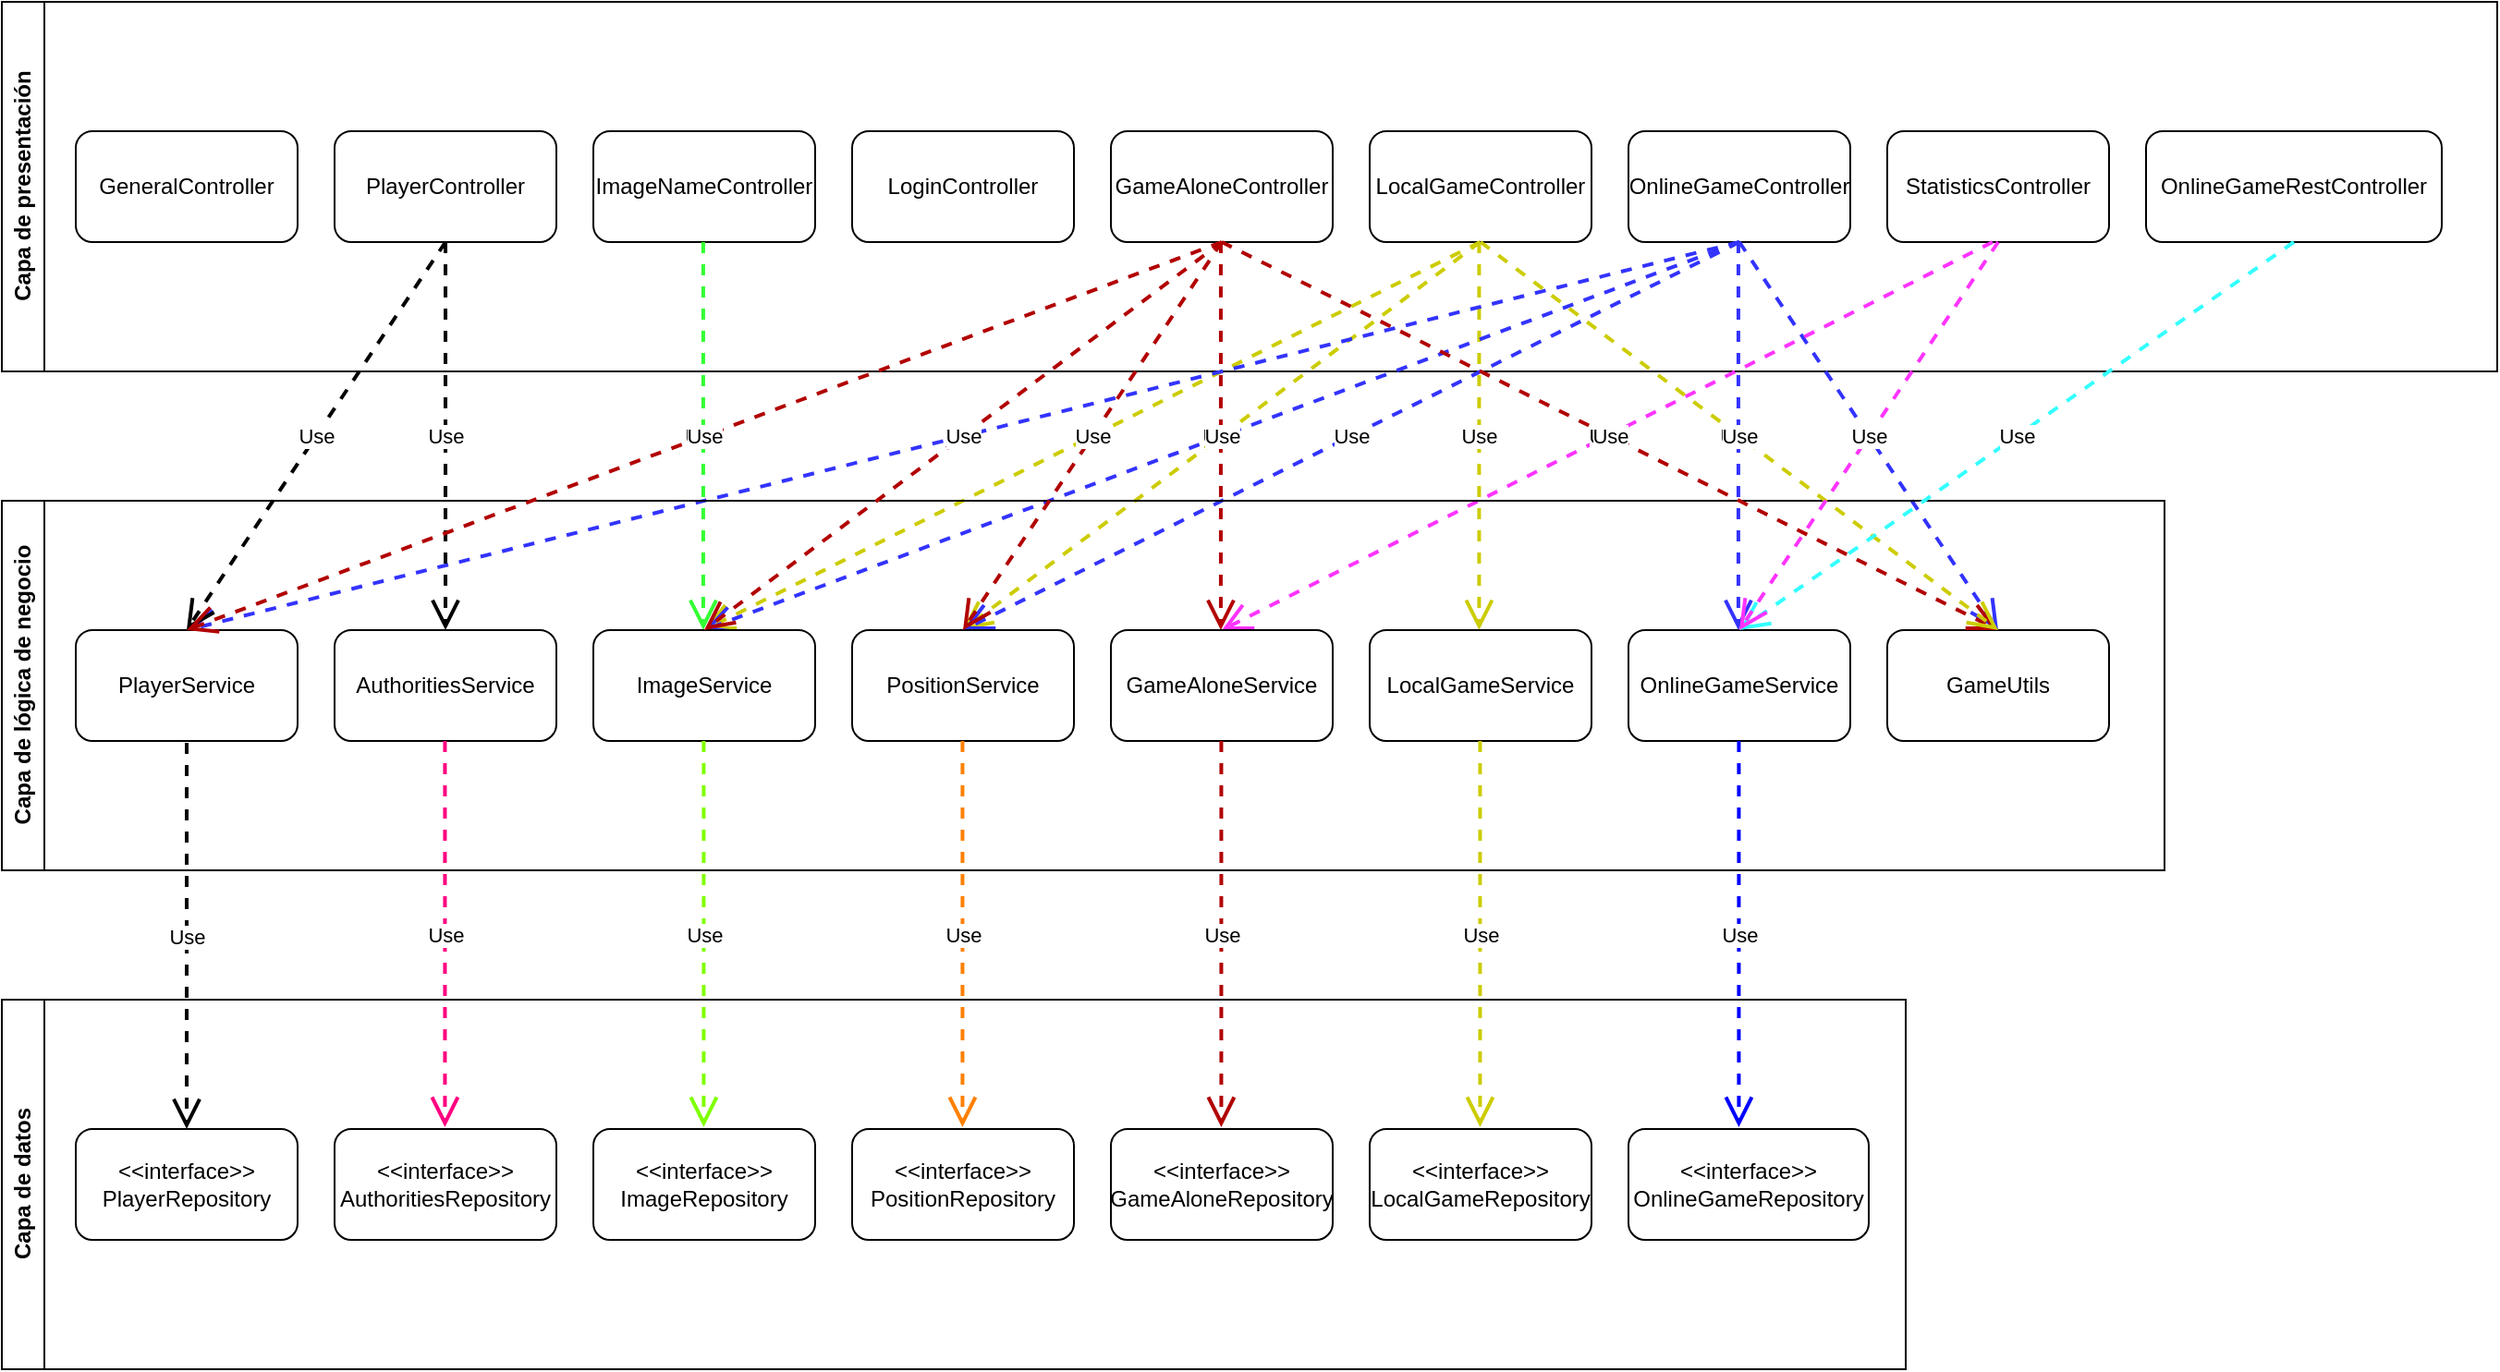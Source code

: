 <mxfile version="22.0.6" type="device">
  <diagram name="Page-1" id="RwcH2viSX8Trxh6hdTxV">
    <mxGraphModel dx="1493" dy="983" grid="1" gridSize="10" guides="1" tooltips="1" connect="1" arrows="1" fold="1" page="1" pageScale="1" pageWidth="827" pageHeight="1169" math="0" shadow="0">
      <root>
        <mxCell id="0" />
        <mxCell id="1" parent="0" />
        <mxCell id="tiDOOTp6scsUZtJpaGUj-1" value="&lt;div&gt;Capa de presentación&lt;/div&gt;" style="swimlane;horizontal=0;whiteSpace=wrap;html=1;startSize=23;" vertex="1" parent="1">
          <mxGeometry x="50" y="30" width="1350" height="200" as="geometry" />
        </mxCell>
        <mxCell id="tiDOOTp6scsUZtJpaGUj-2" value="GeneralController" style="rounded=1;whiteSpace=wrap;html=1;" vertex="1" parent="tiDOOTp6scsUZtJpaGUj-1">
          <mxGeometry x="40" y="70" width="120" height="60" as="geometry" />
        </mxCell>
        <mxCell id="tiDOOTp6scsUZtJpaGUj-4" value="PlayerController" style="rounded=1;whiteSpace=wrap;html=1;" vertex="1" parent="tiDOOTp6scsUZtJpaGUj-1">
          <mxGeometry x="180" y="70" width="120" height="60" as="geometry" />
        </mxCell>
        <mxCell id="tiDOOTp6scsUZtJpaGUj-5" value="LoginController" style="rounded=1;whiteSpace=wrap;html=1;" vertex="1" parent="tiDOOTp6scsUZtJpaGUj-1">
          <mxGeometry x="460" y="70" width="120" height="60" as="geometry" />
        </mxCell>
        <mxCell id="tiDOOTp6scsUZtJpaGUj-6" value="GameAloneController" style="rounded=1;whiteSpace=wrap;html=1;" vertex="1" parent="tiDOOTp6scsUZtJpaGUj-1">
          <mxGeometry x="600" y="70" width="120" height="60" as="geometry" />
        </mxCell>
        <mxCell id="tiDOOTp6scsUZtJpaGUj-7" value="LocalGameController" style="rounded=1;whiteSpace=wrap;html=1;" vertex="1" parent="tiDOOTp6scsUZtJpaGUj-1">
          <mxGeometry x="740" y="70" width="120" height="60" as="geometry" />
        </mxCell>
        <mxCell id="tiDOOTp6scsUZtJpaGUj-8" value="OnlineGameController" style="rounded=1;whiteSpace=wrap;html=1;" vertex="1" parent="tiDOOTp6scsUZtJpaGUj-1">
          <mxGeometry x="880" y="70" width="120" height="60" as="geometry" />
        </mxCell>
        <mxCell id="tiDOOTp6scsUZtJpaGUj-18" value="StatisticsController" style="rounded=1;whiteSpace=wrap;html=1;" vertex="1" parent="tiDOOTp6scsUZtJpaGUj-1">
          <mxGeometry x="1020" y="70" width="120" height="60" as="geometry" />
        </mxCell>
        <mxCell id="tiDOOTp6scsUZtJpaGUj-29" value="OnlineGameRestController" style="rounded=1;whiteSpace=wrap;html=1;" vertex="1" parent="tiDOOTp6scsUZtJpaGUj-1">
          <mxGeometry x="1160" y="70" width="160" height="60" as="geometry" />
        </mxCell>
        <mxCell id="tiDOOTp6scsUZtJpaGUj-3" value="ImageNameController" style="rounded=1;whiteSpace=wrap;html=1;" vertex="1" parent="tiDOOTp6scsUZtJpaGUj-1">
          <mxGeometry x="320" y="70" width="120" height="60" as="geometry" />
        </mxCell>
        <mxCell id="tiDOOTp6scsUZtJpaGUj-51" value="Use" style="endArrow=open;endSize=12;dashed=1;html=1;rounded=0;exitX=0.5;exitY=1;exitDx=0;exitDy=0;entryX=0.5;entryY=0;entryDx=0;entryDy=0;strokeWidth=2;fillColor=#60a917;strokeColor=#33FF33;" edge="1" parent="tiDOOTp6scsUZtJpaGUj-1">
          <mxGeometry width="160" relative="1" as="geometry">
            <mxPoint x="379.47" y="130" as="sourcePoint" />
            <mxPoint x="379.47" y="340" as="targetPoint" />
          </mxGeometry>
        </mxCell>
        <mxCell id="tiDOOTp6scsUZtJpaGUj-52" value="Use" style="endArrow=open;endSize=12;dashed=1;html=1;rounded=0;exitX=0.5;exitY=1;exitDx=0;exitDy=0;entryX=0.5;entryY=0;entryDx=0;entryDy=0;strokeWidth=2;fillColor=#e51400;strokeColor=#B20000;" edge="1" parent="tiDOOTp6scsUZtJpaGUj-1">
          <mxGeometry width="160" relative="1" as="geometry">
            <mxPoint x="659.47" y="130" as="sourcePoint" />
            <mxPoint x="659.47" y="340" as="targetPoint" />
          </mxGeometry>
        </mxCell>
        <mxCell id="tiDOOTp6scsUZtJpaGUj-57" value="Use" style="endArrow=open;endSize=12;dashed=1;html=1;rounded=0;exitX=0.5;exitY=1;exitDx=0;exitDy=0;entryX=0.5;entryY=0;entryDx=0;entryDy=0;strokeWidth=2;strokeColor=#CCCC00;fillColor=#fff2cc;gradientColor=#ffd966;" edge="1" parent="tiDOOTp6scsUZtJpaGUj-1">
          <mxGeometry width="160" relative="1" as="geometry">
            <mxPoint x="799.21" y="130" as="sourcePoint" />
            <mxPoint x="799.21" y="340" as="targetPoint" />
          </mxGeometry>
        </mxCell>
        <mxCell id="tiDOOTp6scsUZtJpaGUj-58" value="Use" style="endArrow=open;endSize=12;dashed=1;html=1;rounded=0;entryX=0.5;entryY=0;entryDx=0;entryDy=0;strokeWidth=2;strokeColor=#CCCC00;fillColor=#fff2cc;gradientColor=#ffd966;" edge="1" parent="tiDOOTp6scsUZtJpaGUj-1">
          <mxGeometry width="160" relative="1" as="geometry">
            <mxPoint x="799.74" y="130" as="sourcePoint" />
            <mxPoint x="519.74" y="340" as="targetPoint" />
          </mxGeometry>
        </mxCell>
        <mxCell id="tiDOOTp6scsUZtJpaGUj-60" value="Use" style="endArrow=open;endSize=12;dashed=1;html=1;rounded=0;strokeWidth=2;fillColor=#fff2cc;strokeColor=#CCCC00;gradientColor=#ffd966;" edge="1" parent="tiDOOTp6scsUZtJpaGUj-1">
          <mxGeometry width="160" relative="1" as="geometry">
            <mxPoint x="799.74" y="130" as="sourcePoint" />
            <mxPoint x="380" y="340" as="targetPoint" />
          </mxGeometry>
        </mxCell>
        <mxCell id="tiDOOTp6scsUZtJpaGUj-62" value="Use" style="endArrow=open;endSize=12;dashed=1;html=1;rounded=0;exitX=0.5;exitY=1;exitDx=0;exitDy=0;entryX=0.5;entryY=0;entryDx=0;entryDy=0;strokeWidth=2;strokeColor=#3333FF;" edge="1" parent="tiDOOTp6scsUZtJpaGUj-1">
          <mxGeometry width="160" relative="1" as="geometry">
            <mxPoint x="939.47" y="130" as="sourcePoint" />
            <mxPoint x="939.47" y="340" as="targetPoint" />
          </mxGeometry>
        </mxCell>
        <mxCell id="tiDOOTp6scsUZtJpaGUj-63" value="Use" style="endArrow=open;endSize=12;dashed=1;html=1;rounded=0;entryX=0.5;entryY=0;entryDx=0;entryDy=0;strokeWidth=2;strokeColor=#3333FF;" edge="1" parent="tiDOOTp6scsUZtJpaGUj-1" target="tiDOOTp6scsUZtJpaGUj-10">
          <mxGeometry width="160" relative="1" as="geometry">
            <mxPoint x="940" y="130" as="sourcePoint" />
            <mxPoint x="660" y="340" as="targetPoint" />
          </mxGeometry>
        </mxCell>
        <mxCell id="tiDOOTp6scsUZtJpaGUj-64" value="Use" style="endArrow=open;endSize=12;dashed=1;html=1;rounded=0;strokeWidth=2;strokeColor=#3333FF;" edge="1" parent="tiDOOTp6scsUZtJpaGUj-1">
          <mxGeometry width="160" relative="1" as="geometry">
            <mxPoint x="940" y="130" as="sourcePoint" />
            <mxPoint x="380" y="340" as="targetPoint" />
          </mxGeometry>
        </mxCell>
        <mxCell id="tiDOOTp6scsUZtJpaGUj-65" value="Use" style="endArrow=open;endSize=12;dashed=1;html=1;rounded=0;strokeWidth=2;strokeColor=#3333FF;" edge="1" parent="tiDOOTp6scsUZtJpaGUj-1">
          <mxGeometry width="160" relative="1" as="geometry">
            <mxPoint x="940" y="130" as="sourcePoint" />
            <mxPoint x="520" y="340" as="targetPoint" />
          </mxGeometry>
        </mxCell>
        <mxCell id="tiDOOTp6scsUZtJpaGUj-66" value="Use" style="endArrow=open;endSize=12;dashed=1;html=1;rounded=0;strokeWidth=2;strokeColor=#3333FF;" edge="1" parent="tiDOOTp6scsUZtJpaGUj-1">
          <mxGeometry width="160" relative="1" as="geometry">
            <mxPoint x="940" y="130" as="sourcePoint" />
            <mxPoint x="1080" y="340" as="targetPoint" />
          </mxGeometry>
        </mxCell>
        <mxCell id="tiDOOTp6scsUZtJpaGUj-68" value="Use" style="endArrow=open;endSize=12;dashed=1;html=1;rounded=0;exitX=0.5;exitY=1;exitDx=0;exitDy=0;entryX=0.5;entryY=0;entryDx=0;entryDy=0;strokeWidth=2;strokeColor=#FF33FF;" edge="1" parent="tiDOOTp6scsUZtJpaGUj-1" target="tiDOOTp6scsUZtJpaGUj-14">
          <mxGeometry width="160" relative="1" as="geometry">
            <mxPoint x="1077" y="130" as="sourcePoint" />
            <mxPoint x="777" y="340" as="targetPoint" />
          </mxGeometry>
        </mxCell>
        <mxCell id="tiDOOTp6scsUZtJpaGUj-9" value="&lt;div&gt;Capa de lógica de negocio&lt;/div&gt;" style="swimlane;horizontal=0;whiteSpace=wrap;html=1;startSize=23;" vertex="1" parent="1">
          <mxGeometry x="50" y="300" width="1170" height="200" as="geometry" />
        </mxCell>
        <mxCell id="tiDOOTp6scsUZtJpaGUj-10" value="PlayerService" style="rounded=1;whiteSpace=wrap;html=1;" vertex="1" parent="tiDOOTp6scsUZtJpaGUj-9">
          <mxGeometry x="40" y="70" width="120" height="60" as="geometry" />
        </mxCell>
        <mxCell id="tiDOOTp6scsUZtJpaGUj-11" value="AuthoritiesService" style="rounded=1;whiteSpace=wrap;html=1;" vertex="1" parent="tiDOOTp6scsUZtJpaGUj-9">
          <mxGeometry x="180" y="70" width="120" height="60" as="geometry" />
        </mxCell>
        <mxCell id="tiDOOTp6scsUZtJpaGUj-12" value="ImageService" style="rounded=1;whiteSpace=wrap;html=1;" vertex="1" parent="tiDOOTp6scsUZtJpaGUj-9">
          <mxGeometry x="320" y="70" width="120" height="60" as="geometry" />
        </mxCell>
        <mxCell id="tiDOOTp6scsUZtJpaGUj-13" value="PositionService" style="rounded=1;whiteSpace=wrap;html=1;" vertex="1" parent="tiDOOTp6scsUZtJpaGUj-9">
          <mxGeometry x="460" y="70" width="120" height="60" as="geometry" />
        </mxCell>
        <mxCell id="tiDOOTp6scsUZtJpaGUj-14" value="GameAloneService" style="rounded=1;whiteSpace=wrap;html=1;" vertex="1" parent="tiDOOTp6scsUZtJpaGUj-9">
          <mxGeometry x="600" y="70" width="120" height="60" as="geometry" />
        </mxCell>
        <mxCell id="tiDOOTp6scsUZtJpaGUj-15" value="LocalGameService" style="rounded=1;whiteSpace=wrap;html=1;" vertex="1" parent="tiDOOTp6scsUZtJpaGUj-9">
          <mxGeometry x="740" y="70" width="120" height="60" as="geometry" />
        </mxCell>
        <mxCell id="tiDOOTp6scsUZtJpaGUj-16" value="OnlineGameService" style="rounded=1;whiteSpace=wrap;html=1;" vertex="1" parent="tiDOOTp6scsUZtJpaGUj-9">
          <mxGeometry x="880" y="70" width="120" height="60" as="geometry" />
        </mxCell>
        <mxCell id="tiDOOTp6scsUZtJpaGUj-17" value="GameUtils" style="rounded=1;whiteSpace=wrap;html=1;" vertex="1" parent="tiDOOTp6scsUZtJpaGUj-9">
          <mxGeometry x="1020" y="70" width="120" height="60" as="geometry" />
        </mxCell>
        <mxCell id="tiDOOTp6scsUZtJpaGUj-31" value="Use" style="endArrow=open;endSize=12;dashed=1;html=1;rounded=0;exitX=0.408;exitY=1.017;exitDx=0;exitDy=0;exitPerimeter=0;strokeWidth=2;strokeColor=#FF0080;" edge="1" parent="tiDOOTp6scsUZtJpaGUj-9">
          <mxGeometry width="160" relative="1" as="geometry">
            <mxPoint x="239.72" y="130" as="sourcePoint" />
            <mxPoint x="239.72" y="338.98" as="targetPoint" />
          </mxGeometry>
        </mxCell>
        <mxCell id="tiDOOTp6scsUZtJpaGUj-32" value="Use" style="endArrow=open;endSize=12;dashed=1;html=1;rounded=0;exitX=0.408;exitY=1.017;exitDx=0;exitDy=0;exitPerimeter=0;strokeWidth=2;strokeColor=#80FF00;" edge="1" parent="tiDOOTp6scsUZtJpaGUj-9">
          <mxGeometry width="160" relative="1" as="geometry">
            <mxPoint x="379.72" y="130" as="sourcePoint" />
            <mxPoint x="379.72" y="338.98" as="targetPoint" />
          </mxGeometry>
        </mxCell>
        <mxCell id="tiDOOTp6scsUZtJpaGUj-33" value="Use" style="endArrow=open;endSize=12;dashed=1;html=1;rounded=0;exitX=0.408;exitY=1.017;exitDx=0;exitDy=0;exitPerimeter=0;strokeWidth=2;strokeColor=#FF8000;" edge="1" parent="tiDOOTp6scsUZtJpaGUj-9">
          <mxGeometry width="160" relative="1" as="geometry">
            <mxPoint x="519.72" y="130" as="sourcePoint" />
            <mxPoint x="519.72" y="338.98" as="targetPoint" />
          </mxGeometry>
        </mxCell>
        <mxCell id="tiDOOTp6scsUZtJpaGUj-46" value="Use" style="endArrow=open;endSize=12;dashed=1;html=1;rounded=0;exitX=0.408;exitY=1.017;exitDx=0;exitDy=0;exitPerimeter=0;strokeWidth=2;fillColor=#e51400;strokeColor=#B20000;" edge="1" parent="tiDOOTp6scsUZtJpaGUj-9">
          <mxGeometry width="160" relative="1" as="geometry">
            <mxPoint x="659.72" y="130" as="sourcePoint" />
            <mxPoint x="659.72" y="338.98" as="targetPoint" />
          </mxGeometry>
        </mxCell>
        <mxCell id="tiDOOTp6scsUZtJpaGUj-47" value="Use" style="endArrow=open;endSize=12;dashed=1;html=1;rounded=0;exitX=0.408;exitY=1.017;exitDx=0;exitDy=0;exitPerimeter=0;strokeWidth=2;strokeColor=#CCCC00;" edge="1" parent="tiDOOTp6scsUZtJpaGUj-9">
          <mxGeometry width="160" relative="1" as="geometry">
            <mxPoint x="799.72" y="130" as="sourcePoint" />
            <mxPoint x="799.72" y="338.98" as="targetPoint" />
          </mxGeometry>
        </mxCell>
        <mxCell id="tiDOOTp6scsUZtJpaGUj-48" value="Use" style="endArrow=open;endSize=12;dashed=1;html=1;rounded=0;exitX=0.408;exitY=1.017;exitDx=0;exitDy=0;exitPerimeter=0;strokeWidth=2;strokeColor=#0000FF;" edge="1" parent="tiDOOTp6scsUZtJpaGUj-9">
          <mxGeometry width="160" relative="1" as="geometry">
            <mxPoint x="939.72" y="130" as="sourcePoint" />
            <mxPoint x="939.72" y="338.98" as="targetPoint" />
          </mxGeometry>
        </mxCell>
        <mxCell id="tiDOOTp6scsUZtJpaGUj-20" value="Capa de datos" style="swimlane;horizontal=0;whiteSpace=wrap;html=1;startSize=23;" vertex="1" parent="1">
          <mxGeometry x="50" y="570" width="1030" height="200" as="geometry" />
        </mxCell>
        <mxCell id="tiDOOTp6scsUZtJpaGUj-21" value="&lt;div&gt;&amp;lt;&amp;lt;interface&amp;gt;&amp;gt;&lt;/div&gt;&lt;div&gt;PlayerRepository&lt;/div&gt;" style="rounded=1;whiteSpace=wrap;html=1;" vertex="1" parent="tiDOOTp6scsUZtJpaGUj-20">
          <mxGeometry x="40" y="70" width="120" height="60" as="geometry" />
        </mxCell>
        <mxCell id="tiDOOTp6scsUZtJpaGUj-22" value="&lt;div&gt;&amp;lt;&amp;lt;interface&amp;gt;&amp;gt;&lt;/div&gt;&lt;div&gt;AuthoritiesRepository&lt;/div&gt;" style="rounded=1;whiteSpace=wrap;html=1;" vertex="1" parent="tiDOOTp6scsUZtJpaGUj-20">
          <mxGeometry x="180" y="70" width="120" height="60" as="geometry" />
        </mxCell>
        <mxCell id="tiDOOTp6scsUZtJpaGUj-23" value="&lt;div&gt;&amp;lt;&amp;lt;interface&amp;gt;&amp;gt;&lt;/div&gt;&lt;div&gt;ImageRepository&lt;/div&gt;" style="rounded=1;whiteSpace=wrap;html=1;" vertex="1" parent="tiDOOTp6scsUZtJpaGUj-20">
          <mxGeometry x="320" y="70" width="120" height="60" as="geometry" />
        </mxCell>
        <mxCell id="tiDOOTp6scsUZtJpaGUj-24" value="&amp;lt;&amp;lt;interface&amp;gt;&amp;gt; PositionRepository" style="rounded=1;whiteSpace=wrap;html=1;" vertex="1" parent="tiDOOTp6scsUZtJpaGUj-20">
          <mxGeometry x="460" y="70" width="120" height="60" as="geometry" />
        </mxCell>
        <mxCell id="tiDOOTp6scsUZtJpaGUj-25" value="&amp;lt;&amp;lt;interface&amp;gt;&amp;gt; GameAloneRepository" style="rounded=1;whiteSpace=wrap;html=1;" vertex="1" parent="tiDOOTp6scsUZtJpaGUj-20">
          <mxGeometry x="600" y="70" width="120" height="60" as="geometry" />
        </mxCell>
        <mxCell id="tiDOOTp6scsUZtJpaGUj-26" value="&amp;lt;&amp;lt;interface&amp;gt;&amp;gt; LocalGameRepository" style="rounded=1;whiteSpace=wrap;html=1;" vertex="1" parent="tiDOOTp6scsUZtJpaGUj-20">
          <mxGeometry x="740" y="70" width="120" height="60" as="geometry" />
        </mxCell>
        <mxCell id="tiDOOTp6scsUZtJpaGUj-27" value="&amp;lt;&amp;lt;interface&amp;gt;&amp;gt; OnlineGameRepository" style="rounded=1;whiteSpace=wrap;html=1;" vertex="1" parent="tiDOOTp6scsUZtJpaGUj-20">
          <mxGeometry x="880" y="70" width="130" height="60" as="geometry" />
        </mxCell>
        <mxCell id="tiDOOTp6scsUZtJpaGUj-30" value="Use" style="endArrow=open;endSize=12;dashed=1;html=1;rounded=0;exitX=0.408;exitY=1.017;exitDx=0;exitDy=0;exitPerimeter=0;strokeWidth=2;" edge="1" parent="1">
          <mxGeometry width="160" relative="1" as="geometry">
            <mxPoint x="150.0" y="431.02" as="sourcePoint" />
            <mxPoint x="150" y="640" as="targetPoint" />
          </mxGeometry>
        </mxCell>
        <mxCell id="tiDOOTp6scsUZtJpaGUj-49" value="Use" style="endArrow=open;endSize=12;dashed=1;html=1;rounded=0;exitX=0.5;exitY=1;exitDx=0;exitDy=0;entryX=0.5;entryY=0;entryDx=0;entryDy=0;strokeWidth=2;" edge="1" parent="1" source="tiDOOTp6scsUZtJpaGUj-4" target="tiDOOTp6scsUZtJpaGUj-10">
          <mxGeometry width="160" relative="1" as="geometry">
            <mxPoint x="429.47" y="160" as="sourcePoint" />
            <mxPoint x="429.47" y="368.98" as="targetPoint" />
          </mxGeometry>
        </mxCell>
        <mxCell id="tiDOOTp6scsUZtJpaGUj-50" value="Use" style="endArrow=open;endSize=12;dashed=1;html=1;rounded=0;exitX=0.5;exitY=1;exitDx=0;exitDy=0;entryX=0.5;entryY=0;entryDx=0;entryDy=0;strokeWidth=2;" edge="1" parent="1" source="tiDOOTp6scsUZtJpaGUj-4" target="tiDOOTp6scsUZtJpaGUj-11">
          <mxGeometry width="160" relative="1" as="geometry">
            <mxPoint x="429.47" y="160" as="sourcePoint" />
            <mxPoint x="429.47" y="368.98" as="targetPoint" />
          </mxGeometry>
        </mxCell>
        <mxCell id="tiDOOTp6scsUZtJpaGUj-53" value="Use" style="endArrow=open;endSize=12;dashed=1;html=1;rounded=0;entryX=0.5;entryY=0;entryDx=0;entryDy=0;strokeWidth=2;fillColor=#e51400;strokeColor=#B20000;" edge="1" parent="1" target="tiDOOTp6scsUZtJpaGUj-12">
          <mxGeometry width="160" relative="1" as="geometry">
            <mxPoint x="710" y="160" as="sourcePoint" />
            <mxPoint x="449.47" y="390" as="targetPoint" />
          </mxGeometry>
        </mxCell>
        <mxCell id="tiDOOTp6scsUZtJpaGUj-54" value="Use" style="endArrow=open;endSize=12;dashed=1;html=1;rounded=0;strokeWidth=2;fillColor=#e51400;strokeColor=#B20000;" edge="1" parent="1">
          <mxGeometry width="160" relative="1" as="geometry">
            <mxPoint x="710" y="160" as="sourcePoint" />
            <mxPoint x="150" y="370" as="targetPoint" />
          </mxGeometry>
        </mxCell>
        <mxCell id="tiDOOTp6scsUZtJpaGUj-55" value="Use" style="endArrow=open;endSize=12;dashed=1;html=1;rounded=0;entryX=0.5;entryY=0;entryDx=0;entryDy=0;strokeWidth=2;fillColor=#e51400;strokeColor=#B20000;" edge="1" parent="1" target="tiDOOTp6scsUZtJpaGUj-13">
          <mxGeometry width="160" relative="1" as="geometry">
            <mxPoint x="710" y="160" as="sourcePoint" />
            <mxPoint x="729.47" y="390" as="targetPoint" />
          </mxGeometry>
        </mxCell>
        <mxCell id="tiDOOTp6scsUZtJpaGUj-56" value="Use" style="endArrow=open;endSize=12;dashed=1;html=1;rounded=0;entryX=0.5;entryY=0;entryDx=0;entryDy=0;strokeWidth=2;fillColor=#e51400;strokeColor=#B20000;" edge="1" parent="1" target="tiDOOTp6scsUZtJpaGUj-17">
          <mxGeometry width="160" relative="1" as="geometry">
            <mxPoint x="710" y="160" as="sourcePoint" />
            <mxPoint x="719.47" y="380" as="targetPoint" />
          </mxGeometry>
        </mxCell>
        <mxCell id="tiDOOTp6scsUZtJpaGUj-61" value="Use" style="endArrow=open;endSize=12;dashed=1;html=1;rounded=0;strokeWidth=2;strokeColor=#CCCC00;fillColor=#fff2cc;gradientColor=#ffd966;" edge="1" parent="1">
          <mxGeometry width="160" relative="1" as="geometry">
            <mxPoint x="850" y="160" as="sourcePoint" />
            <mxPoint x="1130" y="370" as="targetPoint" />
          </mxGeometry>
        </mxCell>
        <mxCell id="tiDOOTp6scsUZtJpaGUj-67" value="Use" style="endArrow=open;endSize=12;dashed=1;html=1;rounded=0;exitX=0.5;exitY=1;exitDx=0;exitDy=0;strokeWidth=2;strokeColor=#33FFFF;" edge="1" parent="1" source="tiDOOTp6scsUZtJpaGUj-29">
          <mxGeometry width="160" relative="1" as="geometry">
            <mxPoint x="1000" y="170" as="sourcePoint" />
            <mxPoint x="990" y="370" as="targetPoint" />
          </mxGeometry>
        </mxCell>
        <mxCell id="tiDOOTp6scsUZtJpaGUj-69" value="Use" style="endArrow=open;endSize=12;dashed=1;html=1;rounded=0;strokeWidth=2;strokeColor=#FF33FF;" edge="1" parent="1">
          <mxGeometry width="160" relative="1" as="geometry">
            <mxPoint x="1130" y="160" as="sourcePoint" />
            <mxPoint x="990" y="370" as="targetPoint" />
          </mxGeometry>
        </mxCell>
      </root>
    </mxGraphModel>
  </diagram>
</mxfile>
